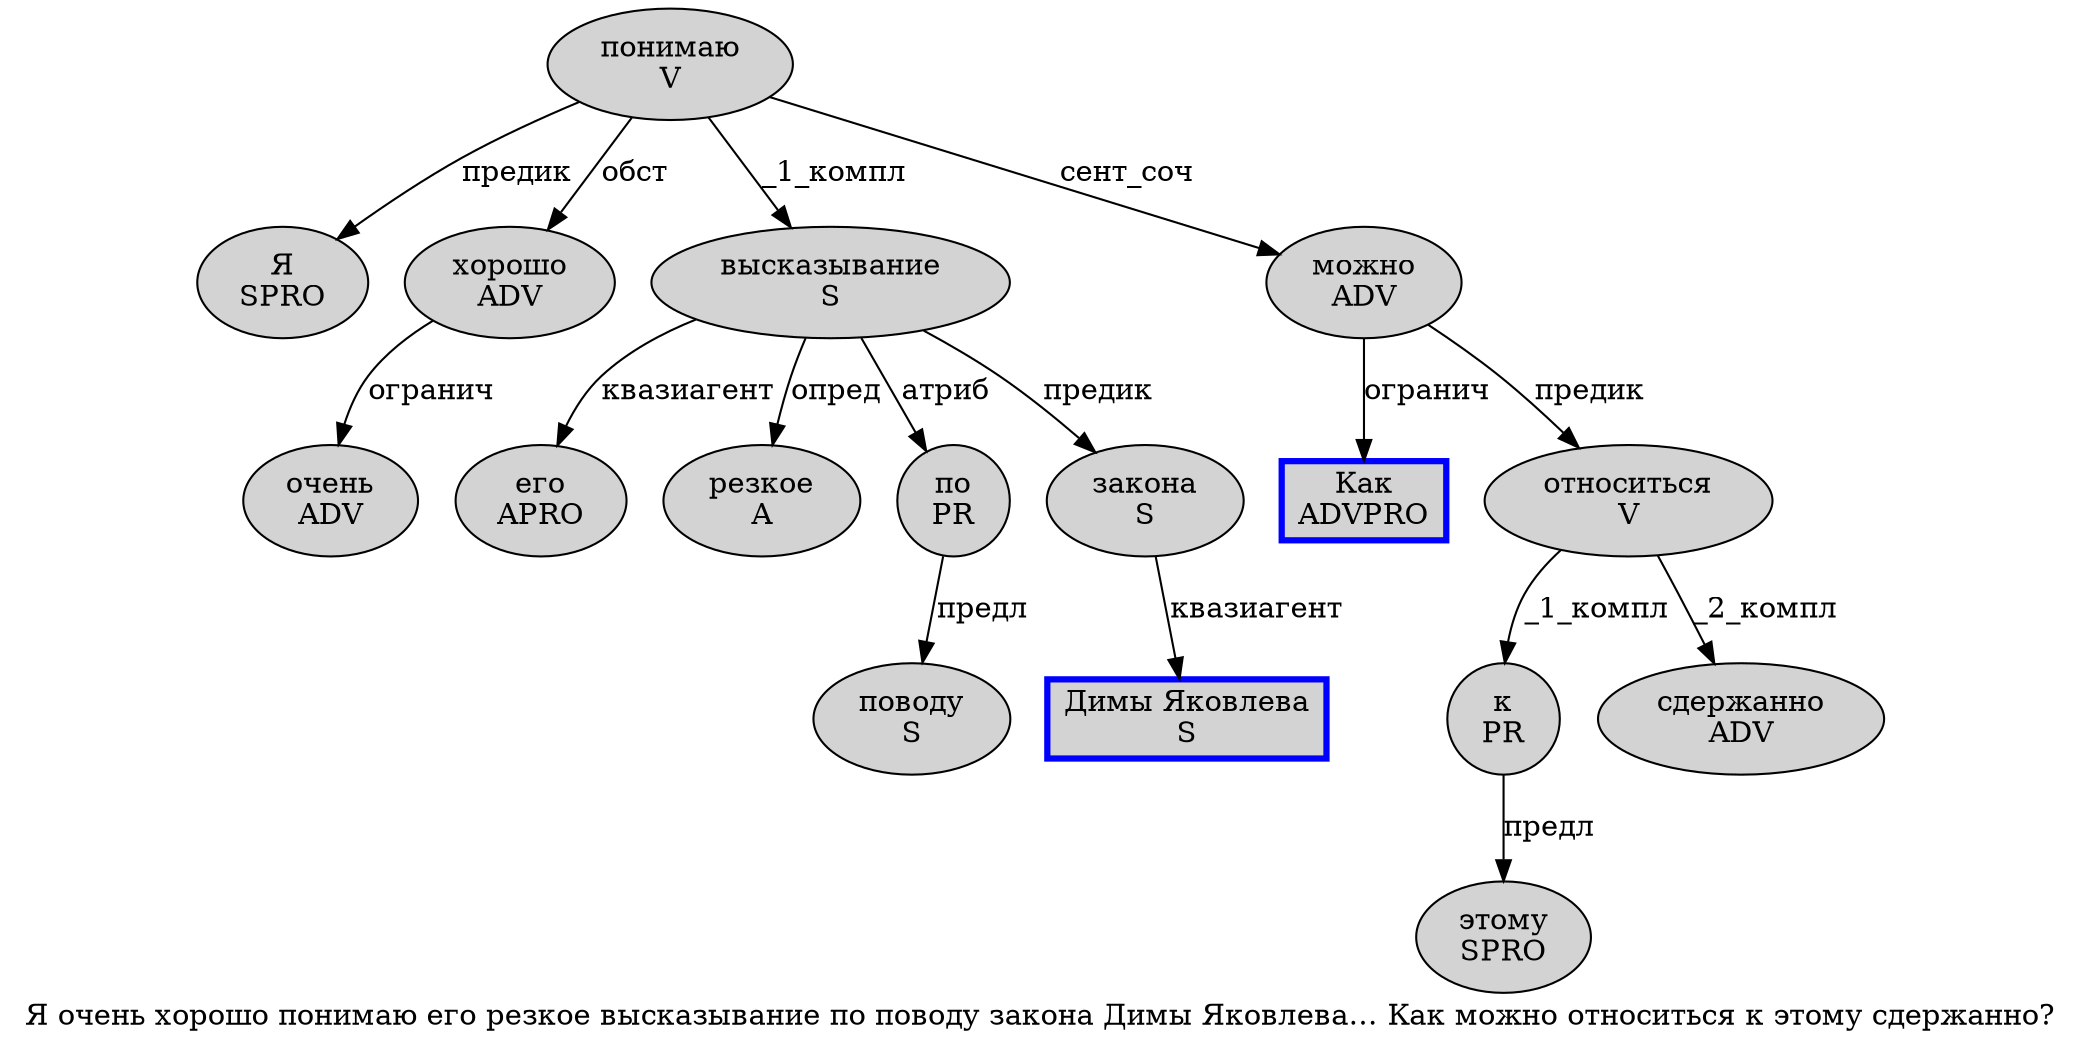 digraph SENTENCE_1695 {
	graph [label="Я очень хорошо понимаю его резкое высказывание по поводу закона Димы Яковлева… Как можно относиться к этому сдержанно?"]
	node [style=filled]
		0 [label="Я
SPRO" color="" fillcolor=lightgray penwidth=1 shape=ellipse]
		1 [label="очень
ADV" color="" fillcolor=lightgray penwidth=1 shape=ellipse]
		2 [label="хорошо
ADV" color="" fillcolor=lightgray penwidth=1 shape=ellipse]
		3 [label="понимаю
V" color="" fillcolor=lightgray penwidth=1 shape=ellipse]
		4 [label="его
APRO" color="" fillcolor=lightgray penwidth=1 shape=ellipse]
		5 [label="резкое
A" color="" fillcolor=lightgray penwidth=1 shape=ellipse]
		6 [label="высказывание
S" color="" fillcolor=lightgray penwidth=1 shape=ellipse]
		7 [label="по
PR" color="" fillcolor=lightgray penwidth=1 shape=ellipse]
		8 [label="поводу
S" color="" fillcolor=lightgray penwidth=1 shape=ellipse]
		9 [label="закона
S" color="" fillcolor=lightgray penwidth=1 shape=ellipse]
		10 [label="Димы Яковлева
S" color=blue fillcolor=lightgray penwidth=3 shape=box]
		12 [label="Как
ADVPRO" color=blue fillcolor=lightgray penwidth=3 shape=box]
		13 [label="можно
ADV" color="" fillcolor=lightgray penwidth=1 shape=ellipse]
		14 [label="относиться
V" color="" fillcolor=lightgray penwidth=1 shape=ellipse]
		15 [label="к
PR" color="" fillcolor=lightgray penwidth=1 shape=ellipse]
		16 [label="этому
SPRO" color="" fillcolor=lightgray penwidth=1 shape=ellipse]
		17 [label="сдержанно
ADV" color="" fillcolor=lightgray penwidth=1 shape=ellipse]
			14 -> 15 [label="_1_компл"]
			14 -> 17 [label="_2_компл"]
			9 -> 10 [label="квазиагент"]
			3 -> 0 [label="предик"]
			3 -> 2 [label="обст"]
			3 -> 6 [label="_1_компл"]
			3 -> 13 [label="сент_соч"]
			6 -> 4 [label="квазиагент"]
			6 -> 5 [label="опред"]
			6 -> 7 [label="атриб"]
			6 -> 9 [label="предик"]
			2 -> 1 [label="огранич"]
			7 -> 8 [label="предл"]
			15 -> 16 [label="предл"]
			13 -> 12 [label="огранич"]
			13 -> 14 [label="предик"]
}